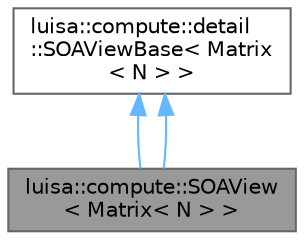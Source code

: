 digraph "luisa::compute::SOAView&lt; Matrix&lt; N &gt; &gt;"
{
 // LATEX_PDF_SIZE
  bgcolor="transparent";
  edge [fontname=Helvetica,fontsize=10,labelfontname=Helvetica,labelfontsize=10];
  node [fontname=Helvetica,fontsize=10,shape=box,height=0.2,width=0.4];
  Node1 [id="Node000001",label="luisa::compute::SOAView\l\< Matrix\< N \> \>",height=0.2,width=0.4,color="gray40", fillcolor="grey60", style="filled", fontcolor="black",tooltip=" "];
  Node2 -> Node1 [id="edge3_Node000001_Node000002",dir="back",color="steelblue1",style="solid",tooltip=" "];
  Node2 [id="Node000002",label="luisa::compute::detail\l::SOAViewBase\< Matrix\l\< N \> \>",height=0.2,width=0.4,color="gray40", fillcolor="white", style="filled",URL="$classluisa_1_1compute_1_1detail_1_1_s_o_a_view_base.html",tooltip=" "];
  Node2 -> Node1 [id="edge4_Node000001_Node000002",dir="back",color="steelblue1",style="solid",tooltip=" "];
}
